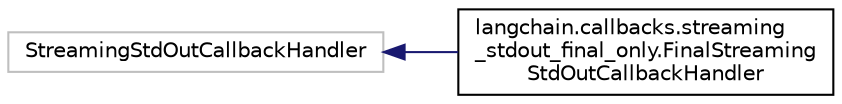 digraph "Graphical Class Hierarchy"
{
 // LATEX_PDF_SIZE
  edge [fontname="Helvetica",fontsize="10",labelfontname="Helvetica",labelfontsize="10"];
  node [fontname="Helvetica",fontsize="10",shape=record];
  rankdir="LR";
  Node18835 [label="StreamingStdOutCallbackHandler",height=0.2,width=0.4,color="grey75", fillcolor="white", style="filled",tooltip=" "];
  Node18835 -> Node0 [dir="back",color="midnightblue",fontsize="10",style="solid",fontname="Helvetica"];
  Node0 [label="langchain.callbacks.streaming\l_stdout_final_only.FinalStreaming\lStdOutCallbackHandler",height=0.2,width=0.4,color="black", fillcolor="white", style="filled",URL="$classlangchain_1_1callbacks_1_1streaming__stdout__final__only_1_1FinalStreamingStdOutCallbackHandler.html",tooltip=" "];
}
